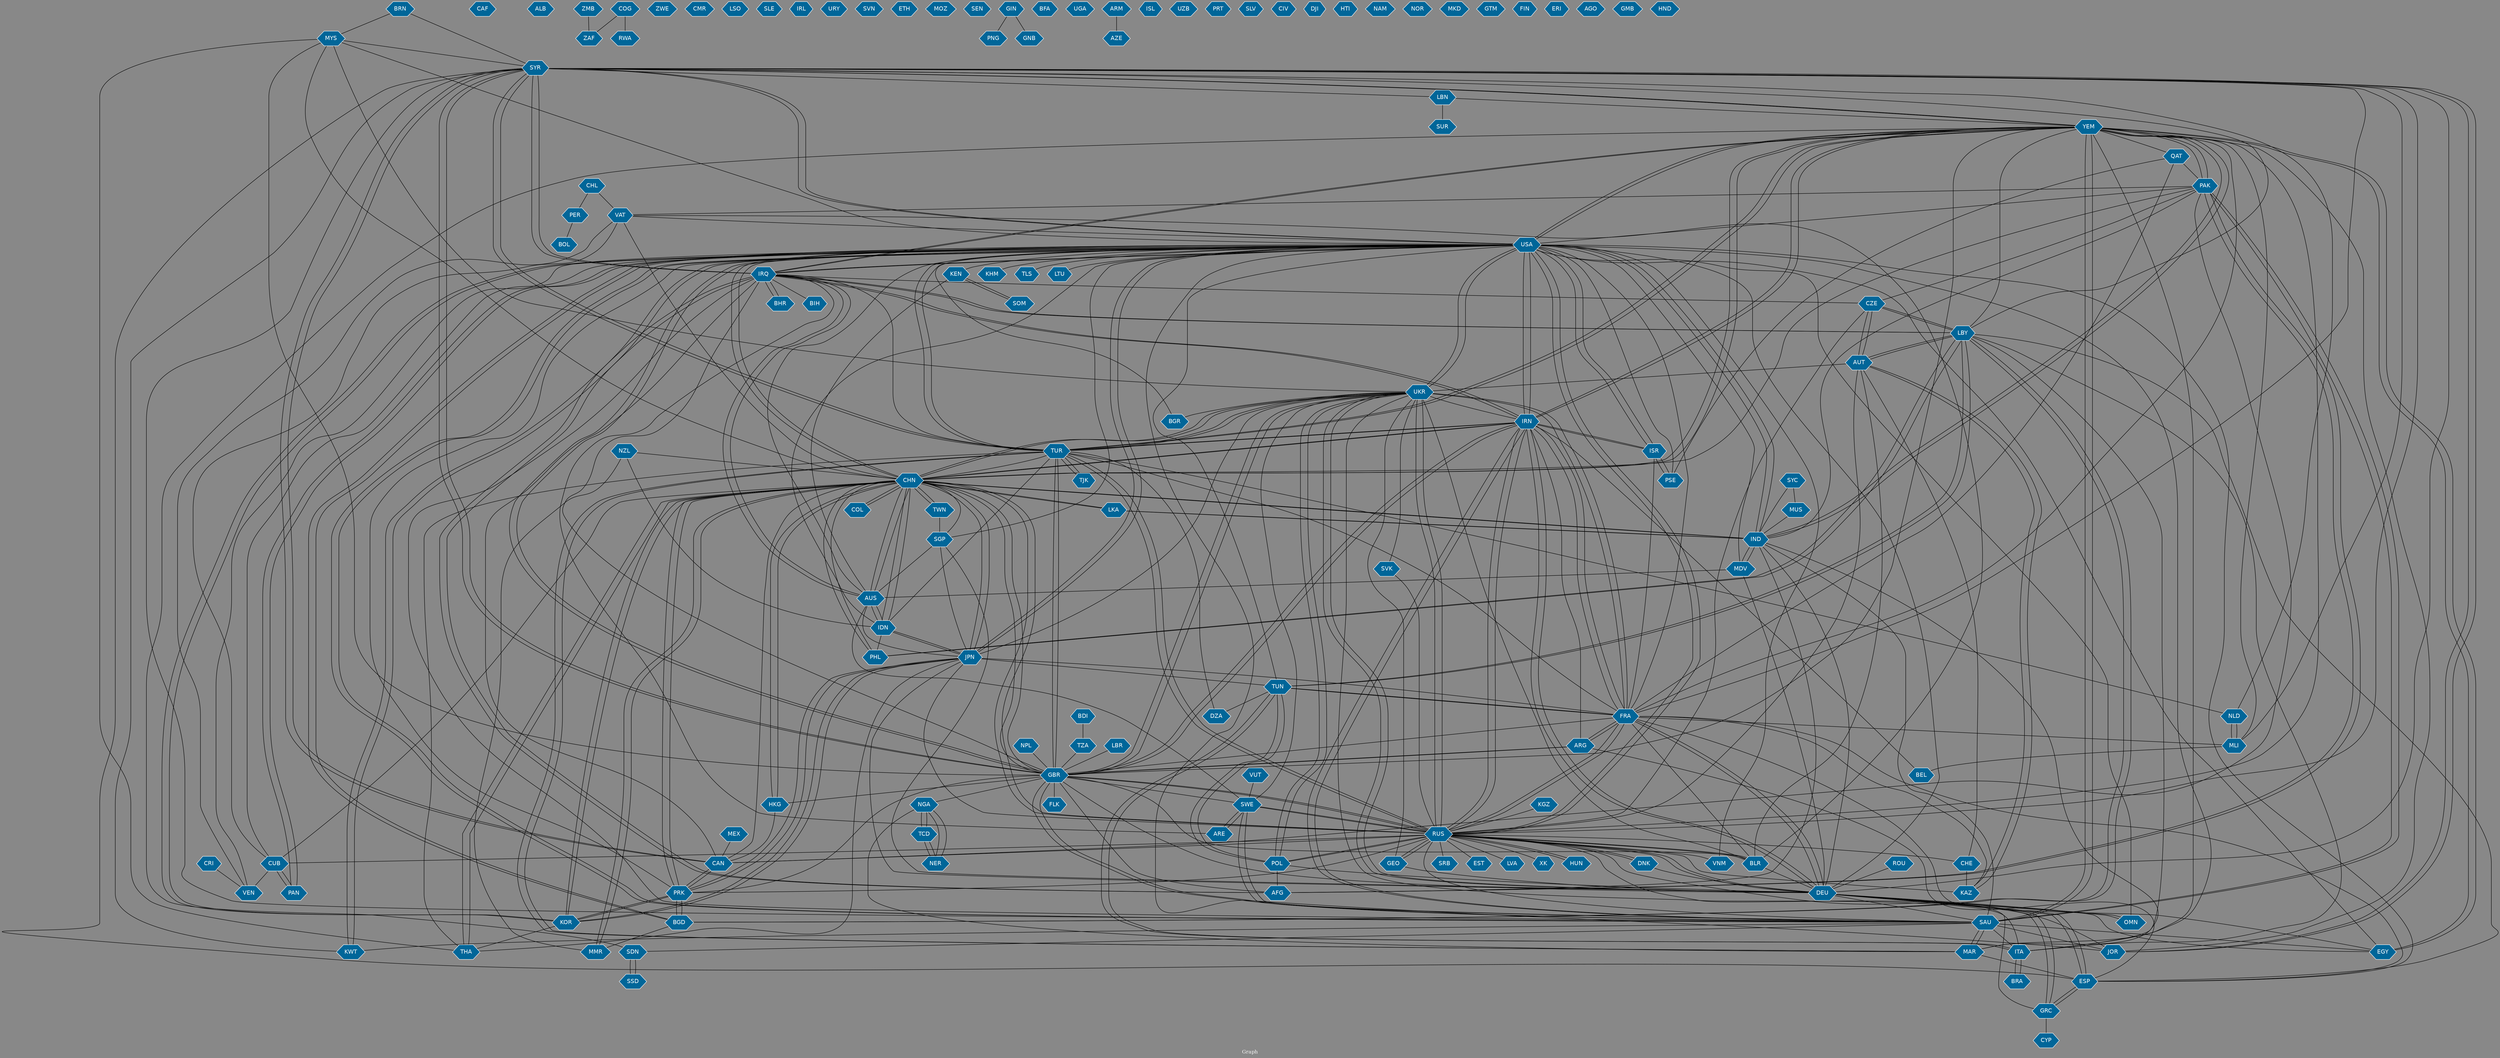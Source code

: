 // Countries together in item graph
graph {
	graph [bgcolor="#888888" fontcolor=white fontsize=12 label="Graph" outputorder=edgesfirst overlap=prism]
	node [color=white fillcolor="#006699" fontcolor=white fontname=Helvetica shape=hexagon style=filled]
	edge [arrowhead=open color=black fontcolor=white fontname=Courier fontsize=12]
		MYS [label=MYS]
		PAK [label=PAK]
		YEM [label=YEM]
		SYR [label=SYR]
		CAN [label=CAN]
		CAF [label=CAF]
		IRQ [label=IRQ]
		IRN [label=IRN]
		AUS [label=AUS]
		CHN [label=CHN]
		JPN [label=JPN]
		THA [label=THA]
		PRK [label=PRK]
		USA [label=USA]
		ISR [label=ISR]
		FRA [label=FRA]
		AFG [label=AFG]
		PSE [label=PSE]
		NGA [label=NGA]
		IND [label=IND]
		EGY [label=EGY]
		GRC [label=GRC]
		UKR [label=UKR]
		VEN [label=VEN]
		COL [label=COL]
		SAU [label=SAU]
		MEX [label=MEX]
		ALB [label=ALB]
		SGP [label=SGP]
		IDN [label=IDN]
		RUS [label=RUS]
		VUT [label=VUT]
		ITA [label=ITA]
		HKG [label=HKG]
		COG [label=COG]
		KOR [label=KOR]
		TWN [label=TWN]
		MMR [label=MMR]
		PHL [label=PHL]
		BGD [label=BGD]
		HUN [label=HUN]
		LBN [label=LBN]
		DEU [label=DEU]
		BGR [label=BGR]
		KEN [label=KEN]
		SWE [label=SWE]
		TUN [label=TUN]
		ESP [label=ESP]
		NPL [label=NPL]
		SSD [label=SSD]
		SDN [label=SDN]
		GBR [label=GBR]
		BLR [label=BLR]
		AUT [label=AUT]
		PER [label=PER]
		BRA [label=BRA]
		BHR [label=BHR]
		LKA [label=LKA]
		TUR [label=TUR]
		BIH [label=BIH]
		ARE [label=ARE]
		QAT [label=QAT]
		ZWE [label=ZWE]
		LBY [label=LBY]
		MLI [label=MLI]
		KGZ [label=KGZ]
		ZAF [label=ZAF]
		BEL [label=BEL]
		CMR [label=CMR]
		BDI [label=BDI]
		MAR [label=MAR]
		ARG [label=ARG]
		MDV [label=MDV]
		CUB [label=CUB]
		PAN [label=PAN]
		TCD [label=TCD]
		SOM [label=SOM]
		JOR [label=JOR]
		CHL [label=CHL]
		ROU [label=ROU]
		LSO [label=LSO]
		NLD [label=NLD]
		SRB [label=SRB]
		SLE [label=SLE]
		KWT [label=KWT]
		GEO [label=GEO]
		DNK [label=DNK]
		KAZ [label=KAZ]
		SVK [label=SVK]
		KHM [label=KHM]
		NER [label=NER]
		POL [label=POL]
		TJK [label=TJK]
		RWA [label=RWA]
		IRL [label=IRL]
		URY [label=URY]
		SVN [label=SVN]
		NZL [label=NZL]
		VAT [label=VAT]
		ETH [label=ETH]
		TZA [label=TZA]
		MOZ [label=MOZ]
		EST [label=EST]
		SEN [label=SEN]
		GIN [label=GIN]
		CRI [label=CRI]
		BFA [label=BFA]
		CZE [label=CZE]
		UGA [label=UGA]
		FLK [label=FLK]
		AZE [label=AZE]
		TLS [label=TLS]
		SUR [label=SUR]
		LBR [label=LBR]
		ISL [label=ISL]
		UZB [label=UZB]
		PRT [label=PRT]
		OMN [label=OMN]
		SLV [label=SLV]
		CIV [label=CIV]
		PNG [label=PNG]
		LVA [label=LVA]
		DJI [label=DJI]
		ARM [label=ARM]
		HTI [label=HTI]
		NAM [label=NAM]
		DZA [label=DZA]
		NOR [label=NOR]
		MKD [label=MKD]
		CYP [label=CYP]
		GTM [label=GTM]
		BRN [label=BRN]
		FIN [label=FIN]
		ZMB [label=ZMB]
		XK [label=XK]
		GNB [label=GNB]
		BOL [label=BOL]
		VNM [label=VNM]
		SYC [label=SYC]
		MUS [label=MUS]
		ERI [label=ERI]
		AGO [label=AGO]
		CHE [label=CHE]
		GMB [label=GMB]
		LTU [label=LTU]
		HND [label=HND]
			POL -- TUN [weight=1]
			LKA -- IND [weight=1]
			IRN -- USA [weight=19]
			SVK -- RUS [weight=1]
			TCD -- NGA [weight=6]
			FRA -- IRN [weight=9]
			BGD -- PRK [weight=2]
			VEN -- USA [weight=3]
			COL -- CHN [weight=1]
			MAR -- ESP [weight=1]
			AUS -- JPN [weight=2]
			IND -- CHN [weight=4]
			CHN -- PRK [weight=3]
			COG -- RWA [weight=2]
			RUS -- GEO [weight=5]
			USA -- YEM [weight=4]
			TUR -- TJK [weight=2]
			ITA -- BRA [weight=1]
			USA -- UKR [weight=6]
			YEM -- FRA [weight=3]
			NGA -- MAR [weight=1]
			KOR -- PRK [weight=9]
			USA -- IRQ [weight=1]
			KOR -- USA [weight=5]
			MYS -- GBR [weight=1]
			EGY -- YEM [weight=3]
			CZE -- LBY [weight=1]
			CHN -- IDN [weight=3]
			DEU -- IND [weight=1]
			ARG -- IRN [weight=1]
			CHN -- IND [weight=1]
			TUN -- LBY [weight=3]
			AUS -- IRQ [weight=1]
			USA -- SYR [weight=2]
			TUN -- ITA [weight=1]
			DNK -- RUS [weight=1]
			USA -- TUR [weight=1]
			ARG -- FRA [weight=3]
			RUS -- SRB [weight=1]
			TUR -- GBR [weight=4]
			ESP -- SYR [weight=1]
			FRA -- ESP [weight=2]
			MDV -- AUS [weight=1]
			POL -- DEU [weight=1]
			SGP -- USA [weight=1]
			SAU -- IRN [weight=7]
			FRA -- DEU [weight=7]
			CHL -- VAT [weight=1]
			CZE -- AUT [weight=1]
			YEM -- SAU [weight=36]
			YEM -- TUR [weight=2]
			IRN -- RUS [weight=2]
			SAU -- MAR [weight=2]
			USA -- MYS [weight=1]
			FRA -- ARG [weight=4]
			PHL -- CHN [weight=2]
			UKR -- JPN [weight=2]
			SWE -- ARE [weight=1]
			GBR -- SWE [weight=2]
			SGP -- CHN [weight=1]
			PRK -- BGD [weight=2]
			UKR -- SVK [weight=1]
			IRQ -- BIH [weight=1]
			FRA -- SYR [weight=3]
			FRA -- JPN [weight=1]
			YEM -- IRQ [weight=1]
			IRN -- DEU [weight=2]
			USA -- FRA [weight=2]
			COG -- ZAF [weight=1]
			FRA -- RUS [weight=1]
			IDN -- CHN [weight=3]
			AUT -- UKR [weight=1]
			VAT -- BLR [weight=1]
			OMN -- DEU [weight=1]
			POL -- RUS [weight=1]
			BGD -- LBY [weight=1]
			GBR -- USA [weight=2]
			RUS -- JOR [weight=2]
			GRC -- ESP [weight=1]
			GBR -- PRK [weight=1]
			LBY -- ITA [weight=1]
			AUT -- KAZ [weight=1]
			USA -- ISR [weight=11]
			SYR -- USA [weight=3]
			SYR -- IRQ [weight=7]
			RUS -- JPN [weight=3]
			RUS -- FRA [weight=6]
			LBY -- PHL [weight=1]
			IRQ -- AUS [weight=4]
			IRQ -- USA [weight=1]
			CHN -- IRN [weight=1]
			SAU -- JOR [weight=1]
			TCD -- NER [weight=3]
			ARG -- GBR [weight=1]
			USA -- IND [weight=1]
			TWN -- SGP [weight=2]
			BLR -- DEU [weight=1]
			SOM -- KEN [weight=1]
			USA -- LTU [weight=1]
			CZE -- PAK [weight=1]
			RUS -- BLR [weight=2]
			TUR -- IRN [weight=6]
			POL -- UKR [weight=3]
			JOR -- USA [weight=1]
			CHN -- YEM [weight=2]
			PRK -- RUS [weight=3]
			TUR -- RUS [weight=1]
			NPL -- GBR [weight=2]
			ESP -- DEU [weight=1]
			TUR -- SYR [weight=5]
			MEX -- CAN [weight=1]
			CUB -- PAN [weight=1]
			DEU -- JPN [weight=3]
			PRK -- CAN [weight=2]
			JPN -- TUN [weight=2]
			GBR -- YEM [weight=3]
			YEM -- QAT [weight=1]
			RUS -- TUR [weight=1]
			SAU -- SWE [weight=5]
			ISR -- FRA [weight=1]
			ISR -- PSE [weight=16]
			PAK -- VAT [weight=1]
			RUS -- CAN [weight=1]
			MLI -- BEL [weight=1]
			TUR -- THA [weight=1]
			IND -- MDV [weight=1]
			ISR -- IRN [weight=18]
			SYR -- LBN [weight=1]
			SYR -- CAN [weight=2]
			GEO -- DEU [weight=1]
			CAN -- SYR [weight=4]
			RUS -- IRN [weight=5]
			PAK -- CHN [weight=1]
			CHE -- KAZ [weight=1]
			TJK -- TUR [weight=2]
			FRA -- MLI [weight=2]
			DEU -- ESP [weight=1]
			USA -- IRN [weight=16]
			LBN -- SUR [weight=1]
			MAR -- TUR [weight=1]
			CHL -- PER [weight=1]
			USA -- TLS [weight=1]
			AUS -- USA [weight=1]
			KAZ -- FRA [weight=1]
			TUR -- USA [weight=2]
			RUS -- SAU [weight=1]
			VUT -- SWE [weight=1]
			GBR -- HKG [weight=2]
			EGY -- DEU [weight=1]
			GBR -- FLK [weight=2]
			IDN -- JPN [weight=3]
			JPN -- PRK [weight=2]
			BLR -- UKR [weight=3]
			TUR -- IDN [weight=2]
			CHN -- JPN [weight=18]
			GRC -- CYP [weight=1]
			IRQ -- SYR [weight=17]
			PSE -- ISR [weight=14]
			ISR -- USA [weight=12]
			DEU -- GRC [weight=14]
			MDV -- IND [weight=2]
			GBR -- RUS [weight=1]
			KEN -- SOM [weight=3]
			MYS -- UKR [weight=1]
			AUS -- IDN [weight=9]
			USA -- KOR [weight=3]
			SGP -- JPN [weight=1]
			GBR -- SYR [weight=6]
			GIN -- PNG [weight=1]
			CHN -- THA [weight=3]
			NZL -- IDN [weight=1]
			SAU -- IRQ [weight=2]
			CHN -- LKA [weight=2]
			BRA -- ITA [weight=2]
			CAN -- PAK [weight=3]
			TUR -- UKR [weight=3]
			LBY -- AUT [weight=2]
			IND -- LKA [weight=1]
			SYR -- JOR [weight=1]
			CHN -- MMR [weight=4]
			VAT -- VEN [weight=1]
			USA -- BGD [weight=2]
			USA -- JPN [weight=6]
			BRN -- MYS [weight=1]
			GBR -- SAU [weight=1]
			DNK -- DEU [weight=1]
			USA -- PAN [weight=1]
			PRK -- KOR [weight=6]
			IRN -- TUR [weight=1]
			IRN -- SAU [weight=5]
			SAU -- ITA [weight=1]
			BLR -- FRA [weight=1]
			IRQ -- LBY [weight=1]
			NGA -- TCD [weight=5]
			USA -- DEU [weight=4]
			BHR -- IRQ [weight=1]
			JOR -- YEM [weight=1]
			UKR -- DEU [weight=7]
			USA -- KEN [weight=1]
			AUT -- LBY [weight=3]
			SWE -- SAU [weight=5]
			RUS -- LVA [weight=2]
			TUR -- DZA [weight=1]
			ESP -- LBY [weight=1]
			NER -- NGA [weight=2]
			SSD -- SDN [weight=6]
			LBN -- YEM [weight=1]
			SAU -- KWT [weight=1]
			UKR -- CHN [weight=1]
			JPN -- KOR [weight=6]
			FRA -- TUR [weight=1]
			IRQ -- YEM [weight=2]
			SAU -- PAK [weight=4]
			USA -- CUB [weight=2]
			IND -- YEM [weight=2]
			TUR -- NLD [weight=1]
			GRC -- DEU [weight=14]
			USA -- CHN [weight=7]
			QAT -- FRA [weight=1]
			RUS -- YEM [weight=1]
			UKR -- GEO [weight=1]
			IND -- AFG [weight=1]
			USA -- IDN [weight=1]
			CHN -- HKG [weight=6]
			SGP -- DEU [weight=1]
			IRQ -- BHR [weight=1]
			IRQ -- GBR [weight=1]
			YEM -- LBY [weight=3]
			SYR -- TUR [weight=13]
			IRQ -- KWT [weight=2]
			KEN -- AUS [weight=1]
			SAU -- YEM [weight=45]
			VAT -- USA [weight=1]
			LBY -- CZE [weight=3]
			CHN -- CAN [weight=1]
			MLI -- NLD [weight=1]
			SYR -- DEU [weight=3]
			TUN -- FRA [weight=2]
			LBR -- GBR [weight=2]
			RUS -- DEU [weight=11]
			CHE -- AUT [weight=1]
			JOR -- SYR [weight=1]
			RUS -- VNM [weight=1]
			PAK -- IND [weight=2]
			SAU -- GBR [weight=1]
			HKG -- CAN [weight=1]
			USA -- KHM [weight=2]
			PRK -- USA [weight=2]
			SAU -- SYR [weight=1]
			ZMB -- ZAF [weight=1]
			PAK -- YEM [weight=6]
			RUS -- AUT [weight=1]
			USA -- AFG [weight=1]
			BGD -- MMR [weight=1]
			IRN -- FRA [weight=7]
			IND -- USA [weight=1]
			CHN -- AUS [weight=2]
			YEM -- SYR [weight=2]
			CHN -- TWN [weight=6]
			TUN -- POL [weight=1]
			YEM -- IRN [weight=8]
			KOR -- THA [weight=1]
			YEM -- EGY [weight=3]
			UKR -- TUR [weight=1]
			EGY -- USA [weight=1]
			TUR -- YEM [weight=3]
			RUS -- POL [weight=1]
			BEL -- IRN [weight=4]
			PAK -- AFG [weight=3]
			PER -- BOL [weight=1]
			KOR -- CHN [weight=4]
			SYC -- IND [weight=1]
			LBY -- IRQ [weight=1]
			IRN -- YEM [weight=14]
			RUS -- DNK [weight=1]
			TUN -- USA [weight=1]
			SGP -- AUS [weight=1]
			SYR -- RUS [weight=4]
			CRI -- VEN [weight=1]
			ITA -- TUN [weight=1]
			KOR -- JPN [weight=4]
			IRN -- IRQ [weight=2]
			LKA -- CHN [weight=7]
			CAN -- PRK [weight=2]
			SWE -- RUS [weight=1]
			IRN -- CHN [weight=1]
			ROU -- DEU [weight=1]
			DEU -- SAU [weight=1]
			UKR -- GBR [weight=2]
			IDN -- PHL [weight=1]
			GIN -- GNB [weight=1]
			THA -- CHN [weight=2]
			BLR -- GBR [weight=1]
			CHN -- PHL [weight=1]
			RUS -- UKR [weight=29]
			ITA -- USA [weight=1]
			IND -- ITA [weight=1]
			KWT -- SYR [weight=1]
			USA -- PSE [weight=4]
			IRN -- GBR [weight=5]
			ESP -- USA [weight=1]
			CHN -- KOR [weight=9]
			DEU -- MDV [weight=1]
			IRQ -- CZE [weight=1]
			KAZ -- AUT [weight=1]
			GEO -- RUS [weight=2]
			DEU -- UKR [weight=4]
			UKR -- RUS [weight=45]
			RUS -- KAZ [weight=4]
			CUB -- VAT [weight=1]
			SYR -- YEM [weight=2]
			MAR -- LBY [weight=2]
			PAN -- CUB [weight=1]
			SWE -- UKR [weight=1]
			RUS -- CHE [weight=1]
			UKR -- ITA [weight=2]
			NZL -- MMR [weight=1]
			HUN -- RUS [weight=4]
			QAT -- PSE [weight=1]
			BRN -- SYR [weight=1]
			USA -- BGR [weight=1]
			RUS -- USA [weight=5]
			GBR -- NGA [weight=1]
			THA -- JPN [weight=2]
			AUS -- CHN [weight=3]
			SYR -- GBR [weight=6]
			IDN -- AUS [weight=9]
			IRQ -- TUR [weight=1]
			RUS -- CHN [weight=6]
			NER -- TCD [weight=3]
			MMR -- CHN [weight=6]
			UKR -- FRA [weight=5]
			GBR -- IRN [weight=6]
			SAU -- EGY [weight=2]
			TUR -- CHN [weight=1]
			PRK -- CHN [weight=5]
			ESP -- ARG [weight=1]
			GBR -- TUR [weight=7]
			LBY -- TUN [weight=3]
			RUS -- XK [weight=1]
			AFG -- USA [weight=9]
			UKR -- IRN [weight=1]
			GBR -- ARG [weight=1]
			MYS -- SYR [weight=2]
			IRN -- ISR [weight=23]
			MYS -- CHN [weight=1]
			NGA -- NER [weight=4]
			SDN -- SSD [weight=7]
			JPN -- CHN [weight=13]
			BGD -- USA [weight=1]
			IRQ -- CAN [weight=3]
			YEM -- PAK [weight=3]
			RUS -- CUB [weight=1]
			IND -- SAU [weight=1]
			MYS -- THA [weight=1]
			TWN -- CHN [weight=1]
			DEU -- RUS [weight=3]
			JPN -- USA [weight=2]
			IRQ -- IRN [weight=2]
			CHN -- USA [weight=5]
			CHN -- GBR [weight=1]
			ARE -- SWE [weight=1]
			TUR -- MAR [weight=1]
			GBR -- CHN [weight=3]
			CHN -- COL [weight=2]
			LBY -- BGD [weight=1]
			BLR -- RUS [weight=1]
			OMN -- USA [weight=1]
			GBR -- DEU [weight=1]
			IRQ -- ARE [weight=1]
			MAR -- SAU [weight=2]
			UKR -- USA [weight=5]
			USA -- RUS [weight=2]
			HKG -- CHN [weight=5]
			POL -- AFG [weight=1]
			RUS -- HUN [weight=1]
			NZL -- CHN [weight=1]
			BLR -- AUT [weight=1]
			SYR -- NLD [weight=1]
			BDI -- TZA [weight=1]
			KGZ -- RUS [weight=1]
			CUB -- CHN [weight=1]
			GRC -- RUS [weight=2]
			MLI -- SYR [weight=1]
			DEU -- FRA [weight=10]
			PAK -- SAU [weight=6]
			CHN -- VAT [weight=1]
			USA -- VNM [weight=1]
			PAK -- USA [weight=1]
			SWE -- AUS [weight=1]
			UKR -- POL [weight=1]
			GBR -- FRA [weight=2]
			GBR -- AFG [weight=1]
			USA -- SAU [weight=1]
			NLD -- MLI [weight=2]
			PAN -- USA [weight=1]
			TUN -- DZA [weight=1]
			MUS -- IND [weight=1]
			DEU -- IRN [weight=7]
			JPN -- IDN [weight=1]
			CHN -- UKR [weight=1]
			AUT -- CZE [weight=2]
			SAU -- SDN [weight=1]
			KWT -- IRQ [weight=1]
			ARM -- AZE [weight=1]
			YEM -- IND [weight=1]
			RUS -- EST [weight=1]
			PHL -- LBY [weight=1]
			CUB -- VEN [weight=1]
			SYR -- LBY [weight=2]
			ESP -- GRC [weight=1]
			TZA -- GBR [weight=1]
			FRA -- UKR [weight=3]
			YEM -- SDN [weight=2]
			MAR -- YEM [weight=4]
			GBR -- UKR [weight=2]
			YEM -- USA [weight=3]
			CHN -- RUS [weight=3]
			CZE -- RUS [weight=1]
			SYC -- MUS [weight=1]
			RUS -- GBR [weight=5]
			MLI -- YEM [weight=1]
			DEU -- OMN [weight=1]
			USA -- MDV [weight=1]
			QAT -- PAK [weight=1]
			PRK -- JPN [weight=4]
			YEM -- CHN [weight=3]
			RUS -- SWE [weight=2]
			USA -- GBR [weight=1]
			FRA -- TUN [weight=2]
			UKR -- BGR [weight=1]
			AFG -- PAK [weight=2]
			FRA -- EGY [weight=1]
			SAU -- USA [weight=1]
}